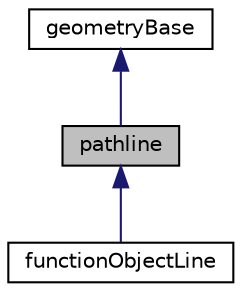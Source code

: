 digraph "pathline"
{
  bgcolor="transparent";
  edge [fontname="Helvetica",fontsize="10",labelfontname="Helvetica",labelfontsize="10"];
  node [fontname="Helvetica",fontsize="10",shape=record];
  Node1 [label="pathline",height=0.2,width=0.4,color="black", fillcolor="grey75", style="filled" fontcolor="black"];
  Node2 -> Node1 [dir="back",color="midnightblue",fontsize="10",style="solid",fontname="Helvetica"];
  Node2 [label="geometryBase",height=0.2,width=0.4,color="black",URL="$classFoam_1_1functionObjects_1_1runTimePostPro_1_1geometryBase.html",tooltip="Base class for surface, text handling etc. "];
  Node1 -> Node3 [dir="back",color="midnightblue",fontsize="10",style="solid",fontname="Helvetica"];
  Node3 [label="functionObjectLine",height=0.2,width=0.4,color="black",URL="$classFoam_1_1functionObjects_1_1runTimePostPro_1_1functionObjectLine.html",tooltip="Visualisation of line data from function object output (file-based only). "];
}
